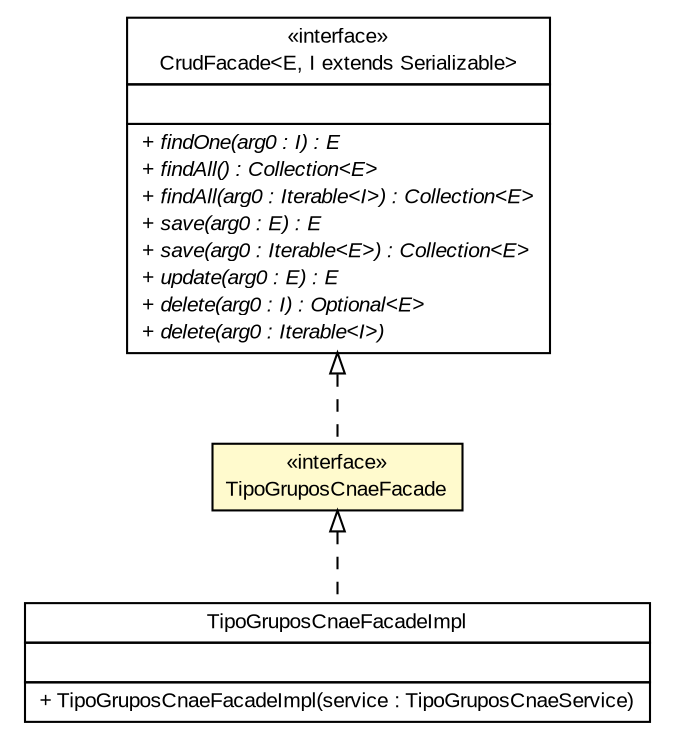 #!/usr/local/bin/dot
#
# Class diagram 
# Generated by UMLGraph version R5_6 (http://www.umlgraph.org/)
#

digraph G {
	edge [fontname="arial",fontsize=10,labelfontname="arial",labelfontsize=10];
	node [fontname="arial",fontsize=10,shape=plaintext];
	nodesep=0.25;
	ranksep=0.5;
	// br.gov.to.sefaz.arr.parametros.business.facade.TipoGruposCnaeFacade
	c2399 [label=<<table title="br.gov.to.sefaz.arr.parametros.business.facade.TipoGruposCnaeFacade" border="0" cellborder="1" cellspacing="0" cellpadding="2" port="p" bgcolor="lemonChiffon" href="./TipoGruposCnaeFacade.html">
		<tr><td><table border="0" cellspacing="0" cellpadding="1">
<tr><td align="center" balign="center"> &#171;interface&#187; </td></tr>
<tr><td align="center" balign="center"> TipoGruposCnaeFacade </td></tr>
		</table></td></tr>
		</table>>, URL="./TipoGruposCnaeFacade.html", fontname="arial", fontcolor="black", fontsize=10.0];
	// br.gov.to.sefaz.arr.parametros.business.facade.impl.TipoGruposCnaeFacadeImpl
	c2404 [label=<<table title="br.gov.to.sefaz.arr.parametros.business.facade.impl.TipoGruposCnaeFacadeImpl" border="0" cellborder="1" cellspacing="0" cellpadding="2" port="p" href="./impl/TipoGruposCnaeFacadeImpl.html">
		<tr><td><table border="0" cellspacing="0" cellpadding="1">
<tr><td align="center" balign="center"> TipoGruposCnaeFacadeImpl </td></tr>
		</table></td></tr>
		<tr><td><table border="0" cellspacing="0" cellpadding="1">
<tr><td align="left" balign="left">  </td></tr>
		</table></td></tr>
		<tr><td><table border="0" cellspacing="0" cellpadding="1">
<tr><td align="left" balign="left"> + TipoGruposCnaeFacadeImpl(service : TipoGruposCnaeService) </td></tr>
		</table></td></tr>
		</table>>, URL="./impl/TipoGruposCnaeFacadeImpl.html", fontname="arial", fontcolor="black", fontsize=10.0];
	//br.gov.to.sefaz.arr.parametros.business.facade.TipoGruposCnaeFacade implements br.gov.to.sefaz.business.facade.CrudFacade<E, I extends java.io.Serializable>
	c2445:p -> c2399:p [dir=back,arrowtail=empty,style=dashed];
	//br.gov.to.sefaz.arr.parametros.business.facade.impl.TipoGruposCnaeFacadeImpl implements br.gov.to.sefaz.arr.parametros.business.facade.TipoGruposCnaeFacade
	c2399:p -> c2404:p [dir=back,arrowtail=empty,style=dashed];
	// br.gov.to.sefaz.business.facade.CrudFacade<E, I extends java.io.Serializable>
	c2445 [label=<<table title="br.gov.to.sefaz.business.facade.CrudFacade" border="0" cellborder="1" cellspacing="0" cellpadding="2" port="p" href="http://java.sun.com/j2se/1.4.2/docs/api/br/gov/to/sefaz/business/facade/CrudFacade.html">
		<tr><td><table border="0" cellspacing="0" cellpadding="1">
<tr><td align="center" balign="center"> &#171;interface&#187; </td></tr>
<tr><td align="center" balign="center"> CrudFacade&lt;E, I extends Serializable&gt; </td></tr>
		</table></td></tr>
		<tr><td><table border="0" cellspacing="0" cellpadding="1">
<tr><td align="left" balign="left">  </td></tr>
		</table></td></tr>
		<tr><td><table border="0" cellspacing="0" cellpadding="1">
<tr><td align="left" balign="left"><font face="arial italic" point-size="10.0"> + findOne(arg0 : I) : E </font></td></tr>
<tr><td align="left" balign="left"><font face="arial italic" point-size="10.0"> + findAll() : Collection&lt;E&gt; </font></td></tr>
<tr><td align="left" balign="left"><font face="arial italic" point-size="10.0"> + findAll(arg0 : Iterable&lt;I&gt;) : Collection&lt;E&gt; </font></td></tr>
<tr><td align="left" balign="left"><font face="arial italic" point-size="10.0"> + save(arg0 : E) : E </font></td></tr>
<tr><td align="left" balign="left"><font face="arial italic" point-size="10.0"> + save(arg0 : Iterable&lt;E&gt;) : Collection&lt;E&gt; </font></td></tr>
<tr><td align="left" balign="left"><font face="arial italic" point-size="10.0"> + update(arg0 : E) : E </font></td></tr>
<tr><td align="left" balign="left"><font face="arial italic" point-size="10.0"> + delete(arg0 : I) : Optional&lt;E&gt; </font></td></tr>
<tr><td align="left" balign="left"><font face="arial italic" point-size="10.0"> + delete(arg0 : Iterable&lt;I&gt;) </font></td></tr>
		</table></td></tr>
		</table>>, URL="http://java.sun.com/j2se/1.4.2/docs/api/br/gov/to/sefaz/business/facade/CrudFacade.html", fontname="arial", fontcolor="black", fontsize=10.0];
}

